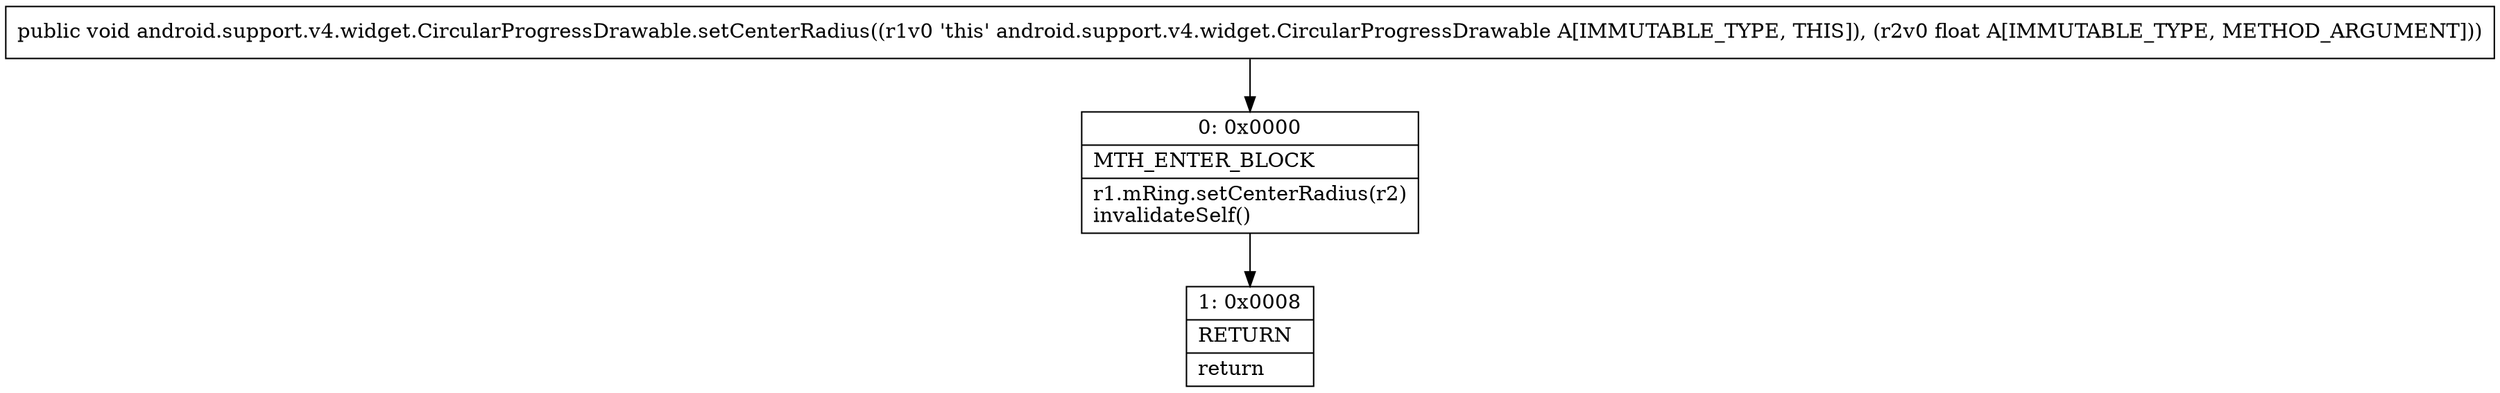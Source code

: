 digraph "CFG forandroid.support.v4.widget.CircularProgressDrawable.setCenterRadius(F)V" {
Node_0 [shape=record,label="{0\:\ 0x0000|MTH_ENTER_BLOCK\l|r1.mRing.setCenterRadius(r2)\linvalidateSelf()\l}"];
Node_1 [shape=record,label="{1\:\ 0x0008|RETURN\l|return\l}"];
MethodNode[shape=record,label="{public void android.support.v4.widget.CircularProgressDrawable.setCenterRadius((r1v0 'this' android.support.v4.widget.CircularProgressDrawable A[IMMUTABLE_TYPE, THIS]), (r2v0 float A[IMMUTABLE_TYPE, METHOD_ARGUMENT])) }"];
MethodNode -> Node_0;
Node_0 -> Node_1;
}

